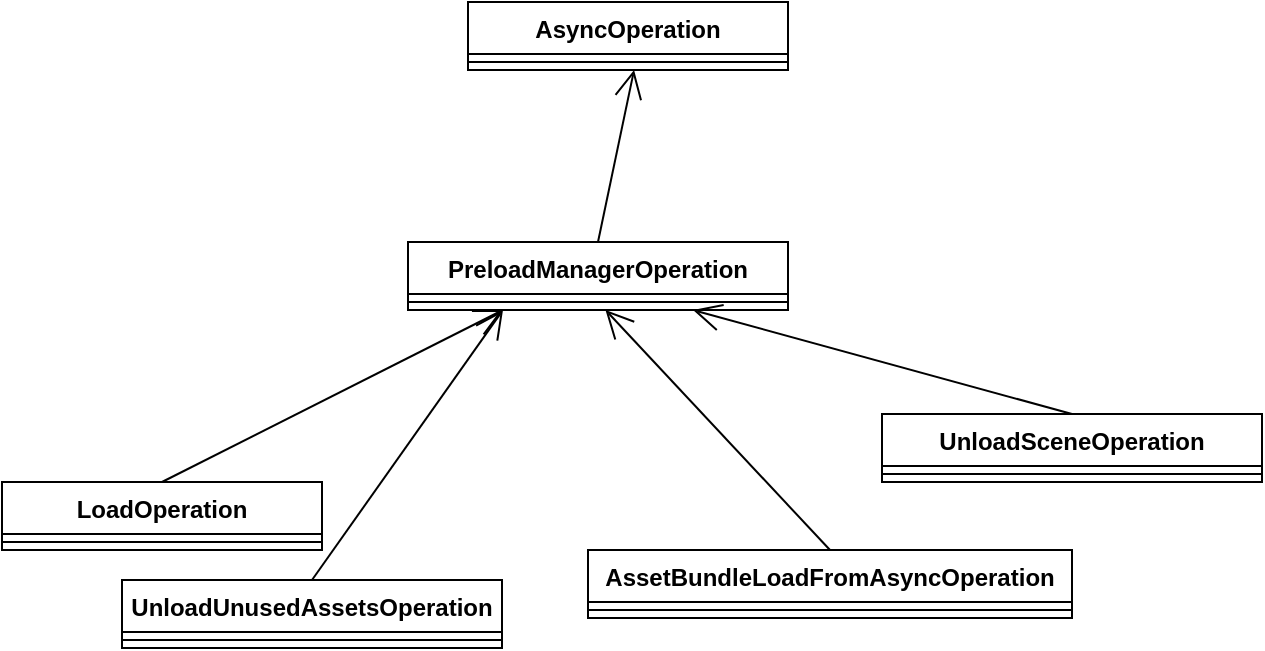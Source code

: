 <mxfile version="11.0.0" type="github"><diagram id="2MnMHiwwBnMOyywSlPFO" name="Page-1"><mxGraphModel dx="1422" dy="844" grid="1" gridSize="10" guides="1" tooltips="1" connect="1" arrows="1" fold="1" page="1" pageScale="1" pageWidth="826" pageHeight="1169" math="0" shadow="0"><root><mxCell id="0"/><mxCell id="1" parent="0"/><mxCell id="0Cpd_hMwvBQmmLUWJ2HZ-3" value="PreloadManagerOperation" style="swimlane;fontStyle=1;align=center;verticalAlign=top;childLayout=stackLayout;horizontal=1;startSize=26;horizontalStack=0;resizeParent=1;resizeParentMax=0;resizeLast=0;collapsible=1;marginBottom=0;" vertex="1" parent="1"><mxGeometry x="313" y="290" width="190" height="34" as="geometry"/></mxCell><mxCell id="0Cpd_hMwvBQmmLUWJ2HZ-5" value="" style="line;strokeWidth=1;fillColor=none;align=left;verticalAlign=middle;spacingTop=-1;spacingLeft=3;spacingRight=3;rotatable=0;labelPosition=right;points=[];portConstraint=eastwest;" vertex="1" parent="0Cpd_hMwvBQmmLUWJ2HZ-3"><mxGeometry y="26" width="190" height="8" as="geometry"/></mxCell><mxCell id="0Cpd_hMwvBQmmLUWJ2HZ-11" value="AsyncOperation" style="swimlane;fontStyle=1;align=center;verticalAlign=top;childLayout=stackLayout;horizontal=1;startSize=26;horizontalStack=0;resizeParent=1;resizeParentMax=0;resizeLast=0;collapsible=1;marginBottom=0;" vertex="1" parent="1"><mxGeometry x="343" y="170" width="160" height="34" as="geometry"/></mxCell><mxCell id="0Cpd_hMwvBQmmLUWJ2HZ-12" value="" style="line;strokeWidth=1;fillColor=none;align=left;verticalAlign=middle;spacingTop=-1;spacingLeft=3;spacingRight=3;rotatable=0;labelPosition=right;points=[];portConstraint=eastwest;" vertex="1" parent="0Cpd_hMwvBQmmLUWJ2HZ-11"><mxGeometry y="26" width="160" height="8" as="geometry"/></mxCell><mxCell id="0Cpd_hMwvBQmmLUWJ2HZ-13" value="AssetBundleLoadFromAsyncOperation" style="swimlane;fontStyle=1;align=center;verticalAlign=top;childLayout=stackLayout;horizontal=1;startSize=26;horizontalStack=0;resizeParent=1;resizeParentMax=0;resizeLast=0;collapsible=1;marginBottom=0;" vertex="1" parent="1"><mxGeometry x="403" y="444" width="242" height="34" as="geometry"/></mxCell><mxCell id="0Cpd_hMwvBQmmLUWJ2HZ-14" value="" style="line;strokeWidth=1;fillColor=none;align=left;verticalAlign=middle;spacingTop=-1;spacingLeft=3;spacingRight=3;rotatable=0;labelPosition=right;points=[];portConstraint=eastwest;" vertex="1" parent="0Cpd_hMwvBQmmLUWJ2HZ-13"><mxGeometry y="26" width="242" height="8" as="geometry"/></mxCell><mxCell id="0Cpd_hMwvBQmmLUWJ2HZ-15" value="" style="endArrow=open;endFill=1;endSize=12;html=1;entryX=0.519;entryY=1;entryDx=0;entryDy=0;entryPerimeter=0;" edge="1" parent="1" target="0Cpd_hMwvBQmmLUWJ2HZ-12"><mxGeometry width="160" relative="1" as="geometry"><mxPoint x="408" y="290" as="sourcePoint"/><mxPoint x="420" y="210" as="targetPoint"/></mxGeometry></mxCell><mxCell id="0Cpd_hMwvBQmmLUWJ2HZ-17" value="" style="endArrow=open;endFill=1;endSize=12;html=1;exitX=0.5;exitY=0;exitDx=0;exitDy=0;" edge="1" parent="1" source="0Cpd_hMwvBQmmLUWJ2HZ-13" target="0Cpd_hMwvBQmmLUWJ2HZ-5"><mxGeometry width="160" relative="1" as="geometry"><mxPoint x="570" y="-23" as="sourcePoint"/><mxPoint x="570" y="83" as="targetPoint"/></mxGeometry></mxCell><mxCell id="0Cpd_hMwvBQmmLUWJ2HZ-18" value="LoadOperation" style="swimlane;fontStyle=1;align=center;verticalAlign=top;childLayout=stackLayout;horizontal=1;startSize=26;horizontalStack=0;resizeParent=1;resizeParentMax=0;resizeLast=0;collapsible=1;marginBottom=0;" vertex="1" parent="1"><mxGeometry x="110" y="410" width="160" height="34" as="geometry"/></mxCell><mxCell id="0Cpd_hMwvBQmmLUWJ2HZ-19" value="" style="line;strokeWidth=1;fillColor=none;align=left;verticalAlign=middle;spacingTop=-1;spacingLeft=3;spacingRight=3;rotatable=0;labelPosition=right;points=[];portConstraint=eastwest;" vertex="1" parent="0Cpd_hMwvBQmmLUWJ2HZ-18"><mxGeometry y="26" width="160" height="8" as="geometry"/></mxCell><mxCell id="0Cpd_hMwvBQmmLUWJ2HZ-20" value="" style="endArrow=open;endFill=1;endSize=12;html=1;entryX=0.25;entryY=1;entryDx=0;entryDy=0;exitX=0.5;exitY=0;exitDx=0;exitDy=0;" edge="1" parent="1" source="0Cpd_hMwvBQmmLUWJ2HZ-18" target="0Cpd_hMwvBQmmLUWJ2HZ-3"><mxGeometry width="160" relative="1" as="geometry"><mxPoint x="130" y="10" as="sourcePoint"/><mxPoint x="130" y="156" as="targetPoint"/></mxGeometry></mxCell><mxCell id="0Cpd_hMwvBQmmLUWJ2HZ-22" value="UnloadSceneOperation" style="swimlane;fontStyle=1;align=center;verticalAlign=top;childLayout=stackLayout;horizontal=1;startSize=26;horizontalStack=0;resizeParent=1;resizeParentMax=0;resizeLast=0;collapsible=1;marginBottom=0;" vertex="1" parent="1"><mxGeometry x="550" y="376" width="190" height="34" as="geometry"/></mxCell><mxCell id="0Cpd_hMwvBQmmLUWJ2HZ-23" value="" style="line;strokeWidth=1;fillColor=none;align=left;verticalAlign=middle;spacingTop=-1;spacingLeft=3;spacingRight=3;rotatable=0;labelPosition=right;points=[];portConstraint=eastwest;" vertex="1" parent="0Cpd_hMwvBQmmLUWJ2HZ-22"><mxGeometry y="26" width="190" height="8" as="geometry"/></mxCell><mxCell id="0Cpd_hMwvBQmmLUWJ2HZ-24" value="" style="endArrow=open;endFill=1;endSize=12;html=1;exitX=0.5;exitY=0;exitDx=0;exitDy=0;entryX=0.75;entryY=1;entryDx=0;entryDy=0;" edge="1" parent="1" source="0Cpd_hMwvBQmmLUWJ2HZ-22" target="0Cpd_hMwvBQmmLUWJ2HZ-3"><mxGeometry width="160" relative="1" as="geometry"><mxPoint x="639.5" y="376" as="sourcePoint"/><mxPoint x="585.223" y="250" as="targetPoint"/></mxGeometry></mxCell><mxCell id="0Cpd_hMwvBQmmLUWJ2HZ-25" value="UnloadUnusedAssetsOperation" style="swimlane;fontStyle=1;align=center;verticalAlign=top;childLayout=stackLayout;horizontal=1;startSize=26;horizontalStack=0;resizeParent=1;resizeParentMax=0;resizeLast=0;collapsible=1;marginBottom=0;" vertex="1" parent="1"><mxGeometry x="170" y="459" width="190" height="34" as="geometry"/></mxCell><mxCell id="0Cpd_hMwvBQmmLUWJ2HZ-26" value="" style="line;strokeWidth=1;fillColor=none;align=left;verticalAlign=middle;spacingTop=-1;spacingLeft=3;spacingRight=3;rotatable=0;labelPosition=right;points=[];portConstraint=eastwest;" vertex="1" parent="0Cpd_hMwvBQmmLUWJ2HZ-25"><mxGeometry y="26" width="190" height="8" as="geometry"/></mxCell><mxCell id="0Cpd_hMwvBQmmLUWJ2HZ-28" value="" style="endArrow=open;endFill=1;endSize=12;html=1;entryX=0.25;entryY=1;entryDx=0;entryDy=0;exitX=0.5;exitY=0;exitDx=0;exitDy=0;" edge="1" parent="1" source="0Cpd_hMwvBQmmLUWJ2HZ-25" target="0Cpd_hMwvBQmmLUWJ2HZ-3"><mxGeometry width="160" relative="1" as="geometry"><mxPoint x="219.5" y="496" as="sourcePoint"/><mxPoint x="390.5" y="410" as="targetPoint"/></mxGeometry></mxCell></root></mxGraphModel></diagram></mxfile>